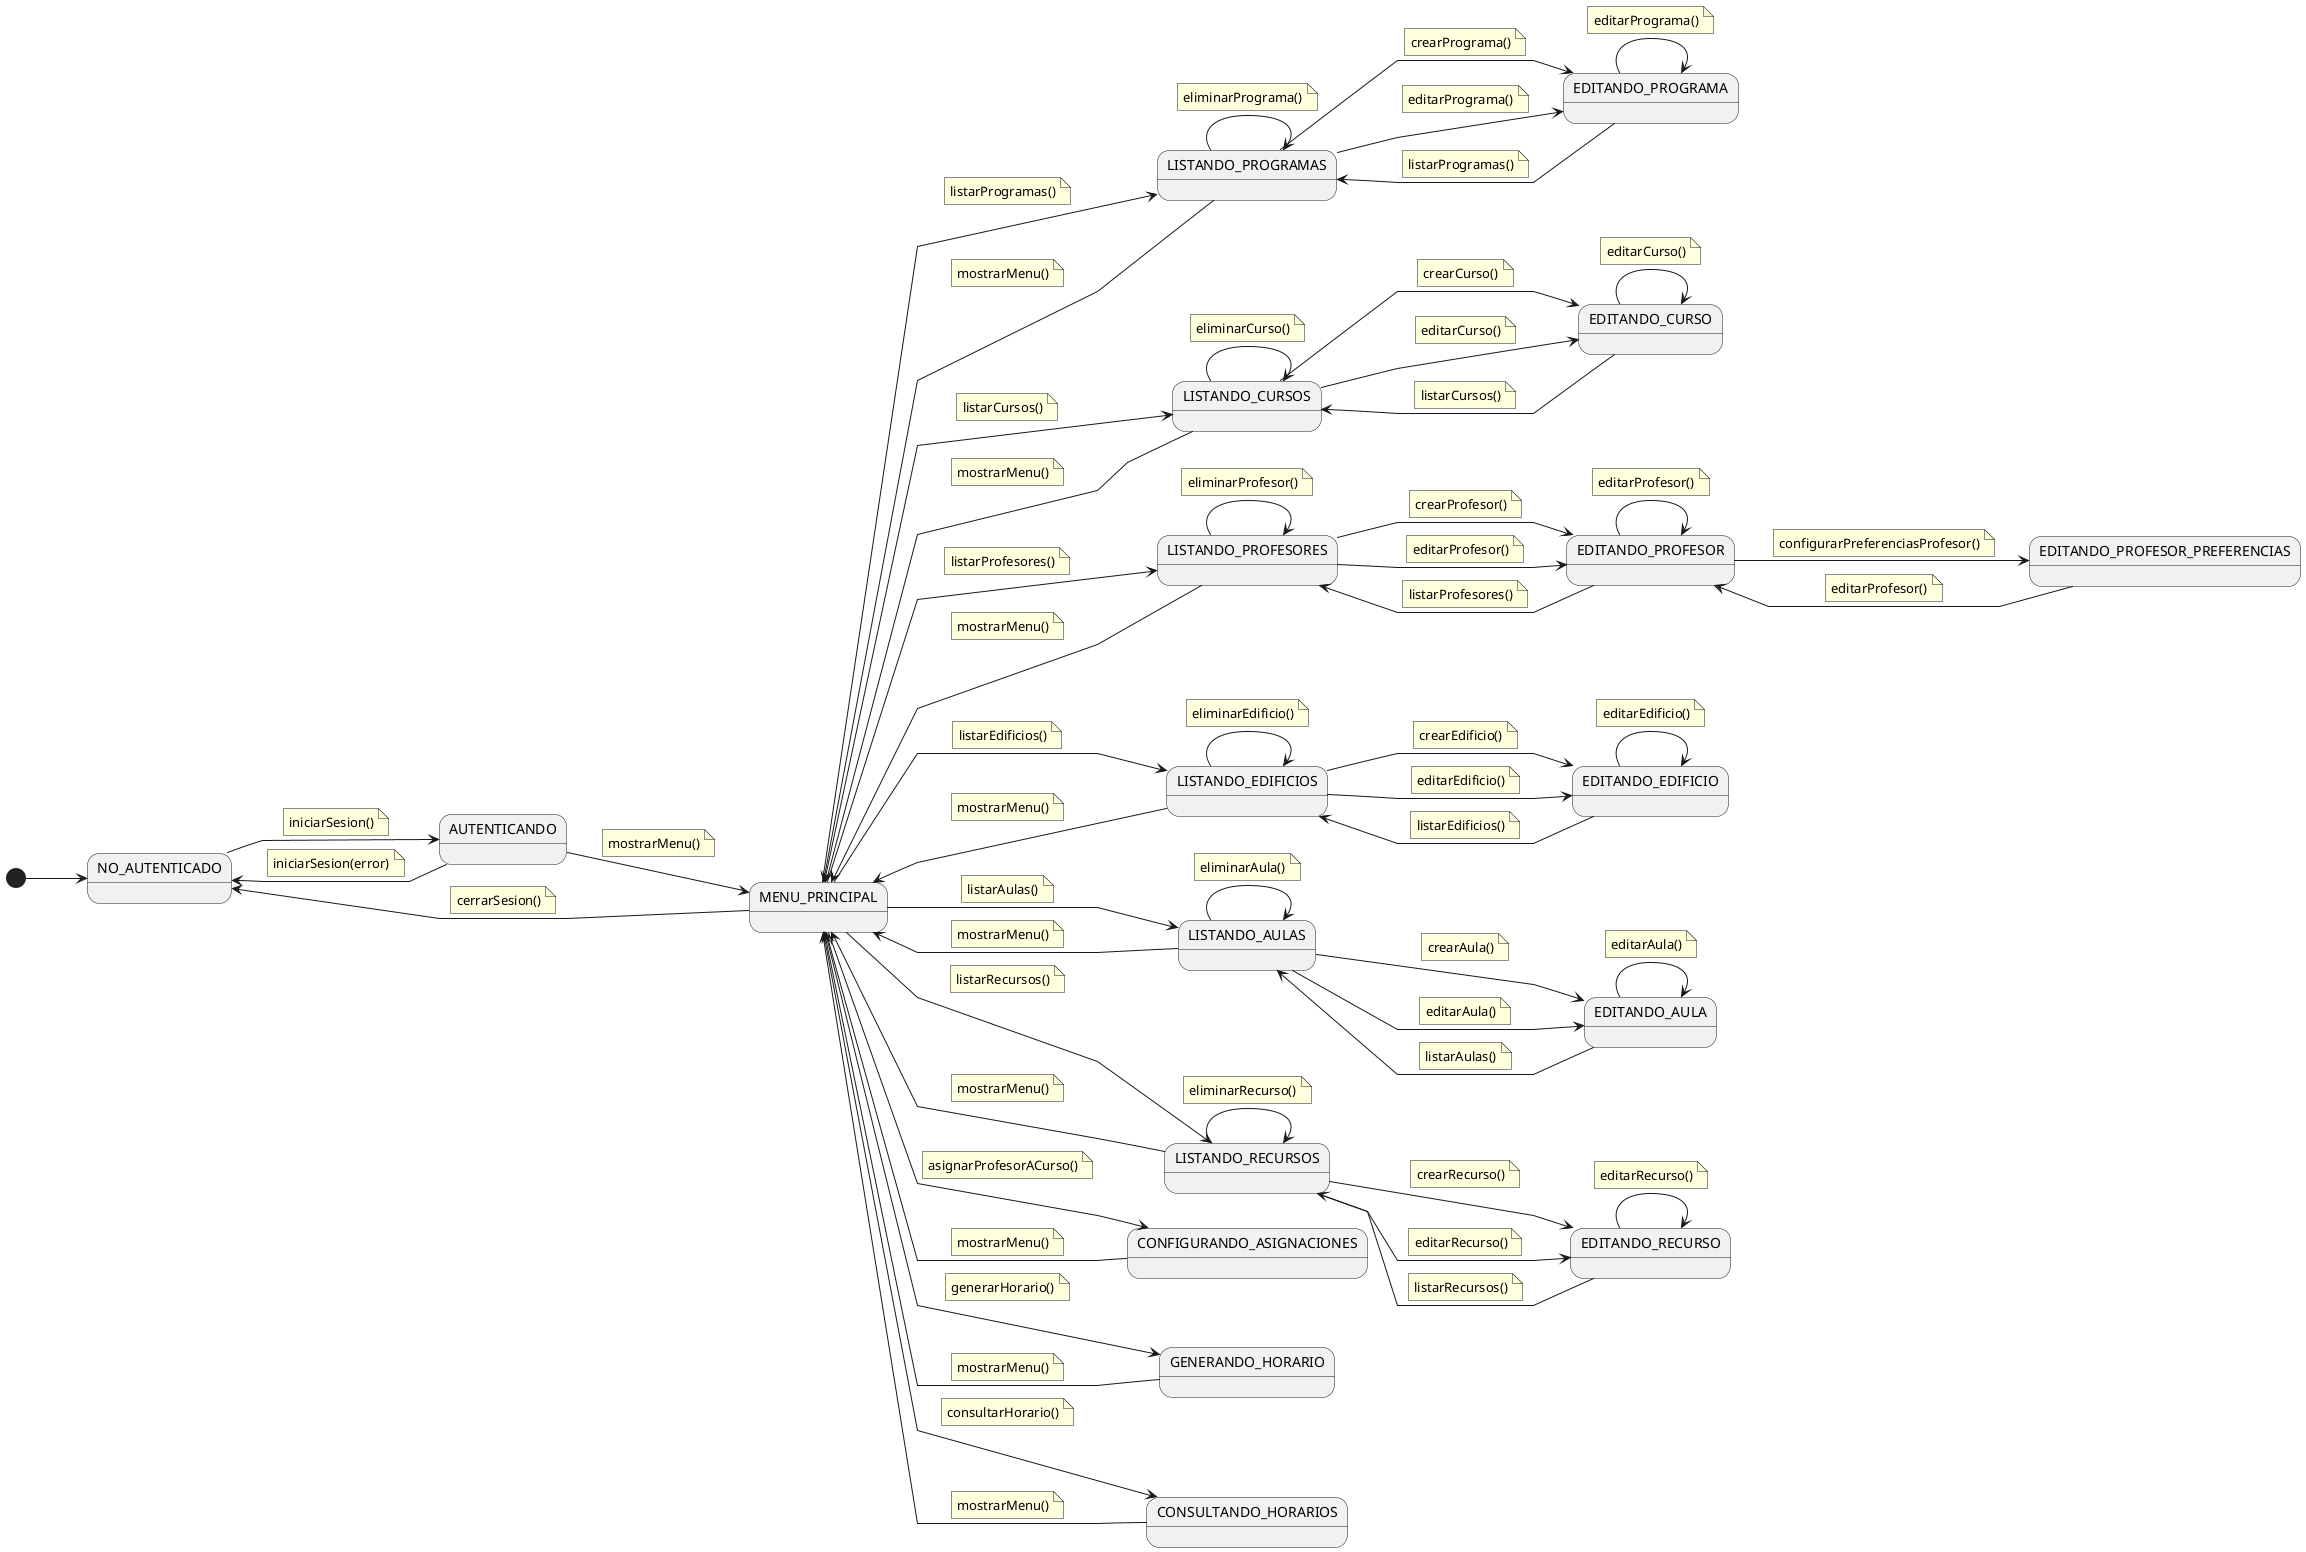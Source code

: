 @startuml

left to right direction
skinparam linetype polyline

state "NO_AUTENTICADO" as NoAuth
state "AUTENTICANDO" as PreMenu
state "MENU_PRINCIPAL" as Menu

state "LISTANDO_PROGRAMAS" as ListProgramas
state "EDITANDO_PROGRAMA" as EditPrograma
state "LISTANDO_CURSOS" as ListCursos
state "EDITANDO_CURSO" as EditCurso
state "LISTANDO_PROFESORES" as ListProfesores
state "EDITANDO_PROFESOR" as EditProfesor
state "EDITANDO_PROFESOR_PREFERENCIAS" as EditProfesorPreferencias
state "LISTANDO_EDIFICIOS" as ListEdificios
state "EDITANDO_EDIFICIO" as EditEdificio
state "LISTANDO_AULAS" as ListAulas
state "EDITANDO_AULA" as EditAula
state "LISTANDO_RECURSOS" as ListRecursos
state "EDITANDO_RECURSO" as EditRecurso

state "CONFIGURANDO_ASIGNACIONES" as Asignaciones
state "GENERANDO_HORARIO" as Generacion
state "CONSULTANDO_HORARIOS" as Consulta

[*] --> NoAuth

PreMenu --> NoAuth
    note on link
        iniciarSesion(error)
    end note

NoAuth --> PreMenu
    note on link
        iniciarSesion()
    end note

PreMenu --> Menu
    note on link
        mostrarMenu()
    end note

Menu --> NoAuth
    note on link
        cerrarSesion()
    end note

Menu --> ListProgramas
    note on link
        listarProgramas()
    end note

Menu --> ListCursos
    note on link
        listarCursos()
    end note

Menu --> ListProfesores
    note on link
        listarProfesores()
    end note

Menu --> ListEdificios
    note on link
        listarEdificios()
    end note

Menu --> ListAulas
    note on link
        listarAulas()
    end note

Menu --> ListRecursos
    note on link
        listarRecursos()
    end note

Menu --> Asignaciones
    note on link
        asignarProfesorACurso()
    end note

Menu --> Generacion
    note on link
        generarHorario()
    end note

Menu --> Consulta
    note on link
        consultarHorario()
    end note

ListProgramas --> EditPrograma
    note on link
        crearPrograma()
    end note

ListProgramas --> EditPrograma
    note on link
        editarPrograma()
    end note

ListProgramas --> ListProgramas
    note on link
        eliminarPrograma()
    end note

EditPrograma --> EditPrograma
    note on link
        editarPrograma()
    end note

EditPrograma --> ListProgramas
    note on link
        listarProgramas()
    end note

ListCursos --> EditCurso
    note on link
        crearCurso()
    end note

ListCursos --> EditCurso
    note on link
        editarCurso()
    end note

ListCursos --> ListCursos
    note on link
        eliminarCurso()
    end note

EditCurso --> EditCurso
    note on link
        editarCurso()
    end note

EditCurso --> ListCursos
    note on link
        listarCursos()
    end note

ListProfesores --> EditProfesor
    note on link
        crearProfesor()
    end note

ListProfesores --> EditProfesor
    note on link
        editarProfesor()
    end note

ListProfesores --> ListProfesores
    note on link
        eliminarProfesor()
    end note

EditProfesor --> EditProfesor
    note on link
        editarProfesor()
    end note

EditProfesor --> EditProfesorPreferencias
    note on link
        configurarPreferenciasProfesor()
    end note

EditProfesorPreferencias --> EditProfesor
    note on link
        editarProfesor()
    end note
    
EditProfesor --> ListProfesores
    note on link
        listarProfesores()
    end note

ListEdificios --> EditEdificio
    note on link
        crearEdificio()
    end note

ListEdificios --> EditEdificio
    note on link
        editarEdificio()
    end note

ListEdificios --> ListEdificios
    note on link
        eliminarEdificio()
    end note

EditEdificio --> EditEdificio
    note on link
        editarEdificio()
    end note

EditEdificio --> ListEdificios
    note on link
        listarEdificios()
    end note

ListAulas --> EditAula
    note on link
        crearAula()
    end note

ListAulas --> EditAula
    note on link
        editarAula()
    end note

ListAulas --> ListAulas
    note on link
        eliminarAula()
    end note

EditAula --> EditAula
    note on link
        editarAula()
    end note

EditAula --> ListAulas
    note on link
        listarAulas()
    end note

ListRecursos --> EditRecurso
    note on link
        crearRecurso()
    end note

ListRecursos --> EditRecurso
    note on link
        editarRecurso()
    end note

ListRecursos --> ListRecursos
    note on link
        eliminarRecurso()
    end note

EditRecurso --> EditRecurso
    note on link
        editarRecurso()
    end note

EditRecurso --> ListRecursos
    note on link
        listarRecursos()
    end note

ListProgramas --> Menu
    note on link
        mostrarMenu()
    end note

ListCursos --> Menu
    note on link
        mostrarMenu()
    end note

ListProfesores --> Menu
    note on link
        mostrarMenu()
    end note

ListEdificios --> Menu
    note on link
        mostrarMenu()
    end note

ListAulas --> Menu
    note on link
        mostrarMenu()
    end note

ListRecursos --> Menu
    note on link
        mostrarMenu()
    end note

Asignaciones --> Menu
    note on link
        mostrarMenu()
    end note

Generacion --> Menu
    note on link
        mostrarMenu()
    end note

Consulta --> Menu
    note on link
        mostrarMenu()
    end note

@enduml